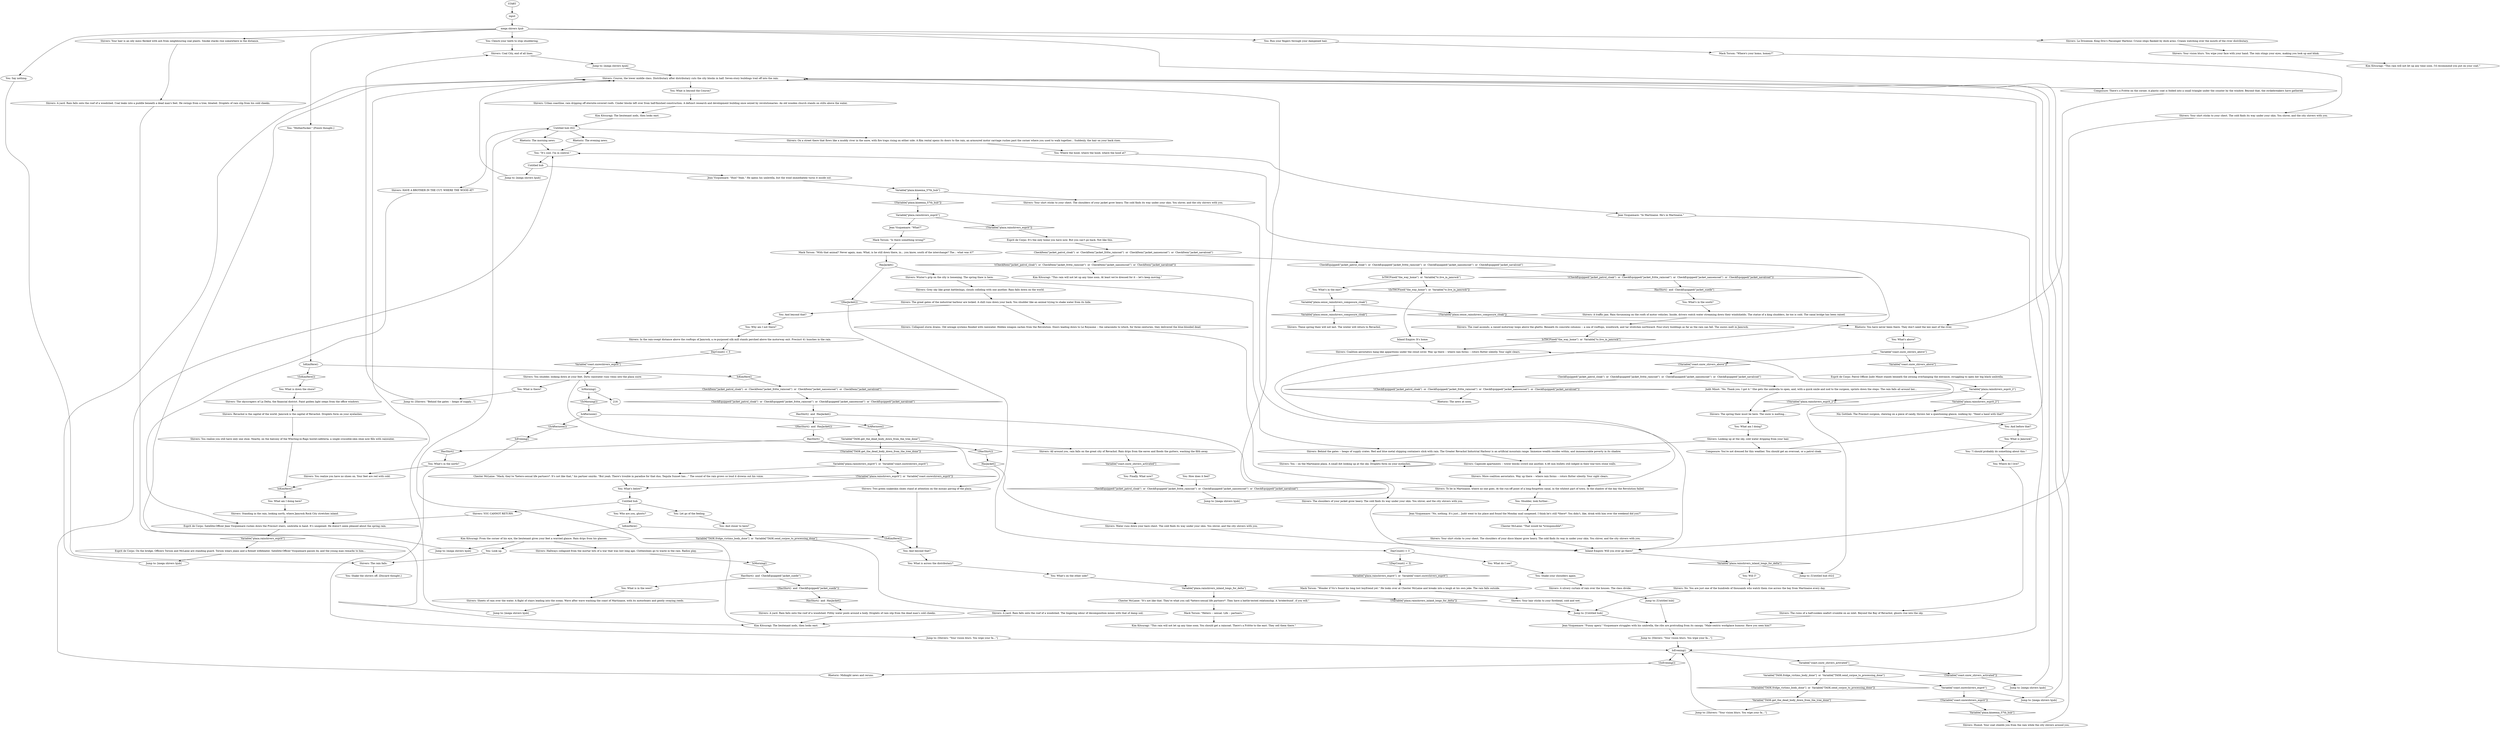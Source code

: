 # PLAZA ORB / rain shivers
# rain shivers
# ==================================================
digraph G {
	  0 [label="START"];
	  1 [label="input"];
	  2 [label="Shivers: Sheets of rain over the water. A flight of stairs leading into the ocean. Wave after wave washing the coast of Martinaise, with its motorboats and gently swaying reeds."];
	  3 [label="Shivers: The rain falls."];
	  4 [label="Shivers: A yard. Rain falls onto the roof of a woodshed. The lingering odour of decomposition mixes with that of damp soil."];
	  5 [label="Mack Torson: \"Wonder if Vic's found his long lost boyfriend yet.\" He looks over at Chester McLaine and breaks into a laugh at his own joke. The rain falls outside."];
	  6 [label="Variable[\"plaza.sense_rainshivers_composure_cloak\"]"];
	  7 [label="Variable[\"plaza.sense_rainshivers_composure_cloak\"]", shape=diamond];
	  8 [label="!(Variable[\"plaza.sense_rainshivers_composure_cloak\"])", shape=diamond];
	  9 [label="Jump to: [Shivers: \"Behind the gates -- heaps of supply...\"]"];
	  10 [label="Esprit de Corps: On the bridge, Officers Torson and McLaine are standing guard. Torson wears jeans and a fishnet wifebeater. Satellite-Officer Vicquemare passes by, and the young man remarks to him..."];
	  11 [label="Rhetoric: Midnight news and reruns."];
	  12 [label="Variable[\"plaza.rainshivers_esprit_2\"]"];
	  13 [label="Variable[\"plaza.rainshivers_esprit_2\"]", shape=diamond];
	  14 [label="!(Variable[\"plaza.rainshivers_esprit_2\"])", shape=diamond];
	  15 [label="You: What am I doing?"];
	  16 [label="Shivers: Looking up at the sky, cold water dripping from your hair."];
	  17 [label="You: What is beyond the Couron?"];
	  18 [label="Jump to: [Untitled hub]"];
	  19 [label="You: Will I?"];
	  20 [label="Esprit de Corps: It's the only home you have now. But you can't go back. Not like this."];
	  21 [label="IsAfternoon()"];
	  22 [label="IsAfternoon()", shape=diamond];
	  23 [label="!(IsAfternoon())", shape=diamond];
	  24 [label="Shivers: A traffic jam. Rain thrumming on the roofs of motor vehicles. Inside, drivers watch water streaming down their windshields. The statue of a king shudders, he too is cold. The canal bridge has been raised."];
	  25 [label="You: Who are you, ghosts?"];
	  26 [label="Shivers: No. You are just one of the hundreds of thousands who watch them rise across the bay from Martinaise every day."];
	  27 [label="Shivers: Two green snakeskin shoes stand at attention on the mosaic paving of the plaza."];
	  28 [label="Shivers: Standing in the rain, looking north, where Jamrock Rock City stretches inland."];
	  29 [label="Chester McLaine: \"That would be *irresponsible*.\""];
	  30 [label="IsKimHere()"];
	  31 [label="IsKimHere()", shape=diamond];
	  32 [label="!(IsKimHere())", shape=diamond];
	  33 [label="HasShirt()"];
	  34 [label="HasShirt()", shape=diamond];
	  35 [label="!(HasShirt())", shape=diamond];
	  36 [label="Variable[\"coast.snow_shivers_above\"]"];
	  37 [label="Variable[\"coast.snow_shivers_above\"]", shape=diamond];
	  38 [label="!(Variable[\"coast.snow_shivers_above\"])", shape=diamond];
	  39 [label="Nix Gottlieb: The Precinct surgeon, chewing on a piece of candy, throws her a questioning glance, walking by: \"Need a hand with that?\""];
	  40 [label="You: How does it feel?"];
	  41 [label="Shivers: The great gates of the industrial harbour are locked. A chill runs down your back. You shudder like an animal trying to shake water from its hide."];
	  42 [label="Rhetoric: You have never been there. They don't need the law east of the river."];
	  43 [label="Jump to: [Untitled hub]"];
	  44 [label="Jump to: [mega shivers hjub]"];
	  45 [label="Shivers: A yard. Rain falls onto the roof of a woodshed. Coal leaks into a puddle beneath a dead man's feet. He swings from a tree, bloated. Droplets of rain slip from his cold cheeks."];
	  46 [label="Variable[\"plaza.rainshivers_esprit\"]  or  Variable[\"coast.snowshivers_esprit\"]"];
	  47 [label="Variable[\"plaza.rainshivers_esprit\"]  or  Variable[\"coast.snowshivers_esprit\"]", shape=diamond];
	  48 [label="!(Variable[\"plaza.rainshivers_esprit\"]  or  Variable[\"coast.snowshivers_esprit\"])", shape=diamond];
	  49 [label="Chester McLaine: \"Mack, they're *hetero-sexual life partners*. It's not like that,\" his partner smirks. \"But yeah. There's trouble in paradise for that duo, Tequila Sunset has...\" The sound of the rain grows so loud it drowns out his voice."];
	  50 [label="Shivers: Your hair sticks to your forehead, cold and wet."];
	  51 [label="You: And closer to here?"];
	  52 [label="You: \"It's cool. I'm in control.\""];
	  53 [label="You: Look up."];
	  54 [label="Jump to: [mega shivers hjub]"];
	  55 [label="Shivers: To be in Martinaise, where no one goes. At the run-off point of a long-forgotten canal, in the whitest part of town. In the shadow of the day the Revolution failed."];
	  56 [label="Shivers: In the rain-swept distance above the rooftops of Jamrock, a re-purposed silk mill stands perched above the motorway exit. Precinct 41 hunches in the rain."];
	  57 [label="Jean Vicquemare: \"No, nothing. It's just... Judit went to his place and found the Monday mail unopened. I think he's still *there*. You didn't, like, drink with him over the weekend did you?\""];
	  58 [label="Mack Torson: \"With that animal? Never again, man. What, is he still down there, in... you know, south of the interchange? The... what was it?\""];
	  59 [label="Shivers: Your shirt sticks to your chest. The shoulders of your disco blazer grow heavy. The cold finds its way in under your skin. You shiver, and the city shivers with you."];
	  60 [label="You: What's in the south?"];
	  61 [label="You: Say nothing."];
	  62 [label="Shivers: Hallways collapsed from the mortar hits of a war that was lost long ago. Clotheslines go to waste in the rain. Radios play."];
	  63 [label="Shivers: More coalition aerostatics. Way up there -- where rain forms -- rotors flutter silently. Your sight clears."];
	  64 [label="Esprit de Corps: Patrol Officer Judit Minot stands beneath the awning overhanging the entrance, struggling to open her big black umbrella."];
	  65 [label="Shivers: You shudder, looking down at your feet. Dirty rainwater runs veins into the plaza snow."];
	  66 [label="Shivers: A silvery curtain of rain over the houses. The class divide."];
	  67 [label="Shivers: Urban coastline, rain dripping off eternite-covered roofs. Cinder blocks left over from half-finished construction. A defunct research and development building once seized by revolutionaries. An old wooden church stands on stilts above the water."];
	  68 [label="Shivers: The skyscrapers of La Delta, the financial district. Faint golden light seeps from the office windows."];
	  69 [label="IsKimHere()"];
	  70 [label="IsKimHere()", shape=diamond];
	  71 [label="!(IsKimHere())", shape=diamond];
	  72 [label="Kim Kitsuragi: From the corner of his eye, the lieutenant gives your feet a worried glance. Rain drips from his glasses."];
	  73 [label="You: What am I doing here?"];
	  74 [label="You: Shudder, look further..."];
	  75 [label="Rhetoric: The evening news."];
	  76 [label="Jump to: [Shivers: \"Your vision blurs. You wipe your fa...\"]"];
	  77 [label="Shivers: Humid. Your coat shields you from the rain while the city shivers around you."];
	  78 [label="Jump to: [mega shivers hjub]"];
	  79 [label="Kim Kitsuragi: The lieutenant nods, then looks east."];
	  80 [label="You: Where do I live?"];
	  81 [label="Rhetoric: The morning news."];
	  82 [label="HasShirt()  and  CheckEquipped(\"jacket_suede\")"];
	  83 [label="HasShirt()  and  CheckEquipped(\"jacket_suede\")", shape=diamond];
	  84 [label="!(HasShirt()  and  CheckEquipped(\"jacket_suede\"))", shape=diamond];
	  85 [label="You: What is in the west?"];
	  86 [label="You: Clench your teeth to stop shuddering."];
	  87 [label="You: And beyond that?"];
	  88 [label="Kim Kitsuragi: The lieutenant nods, then looks east."];
	  89 [label="Untitled hub"];
	  90 [label="Untitled hub (02)"];
	  91 [label="Shivers: Coalition aerostatics hang like apparitions under the cloud cover. Way up there -- where rain forms -- rotors flutter silently. Your sight clears."];
	  92 [label="CheckEquipped(\"jacket_patrol_cloak\")  or  CheckEquipped(\"jacket_fritte_raincoat\")  or  CheckEquipped(\"jacket_nansencoat\")  or  CheckEquipped(\"jacket_navalcoat\")"];
	  93 [label="CheckEquipped(\"jacket_patrol_cloak\")  or  CheckEquipped(\"jacket_fritte_raincoat\")  or  CheckEquipped(\"jacket_nansencoat\")  or  CheckEquipped(\"jacket_navalcoat\")", shape=diamond];
	  94 [label="!(CheckEquipped(\"jacket_patrol_cloak\")  or  CheckEquipped(\"jacket_fritte_raincoat\")  or  CheckEquipped(\"jacket_nansencoat\")  or  CheckEquipped(\"jacket_navalcoat\"))", shape=diamond];
	  95 [label="Judit Minot: \"No. Thank you. I got it.\" She gets the umbrella to open, and, with a quick smile and nod to the surgeon, sprints down the steps. The rain falls all around her..."];
	  96 [label="You: And before that?"];
	  97 [label="Shivers: Capeside apartments -- tower blocks crowd one another, 4.46 mm bullets still lodged in their war-torn stone walls."];
	  98 [label="Shivers: You realize you have no shoes on. Your feet are red with cold."];
	  99 [label="You: What is there?"];
	  100 [label="Jean Vicquemare: \"Huh? Yeah.\" He opens his umbrella, but the wind immediately turns it inside out."];
	  101 [label="Mack Torson: \"Hetero -- sexual. Life -- partners.\""];
	  102 [label="Variable[\"plaza.kineema_57th_hub\"]"];
	  103 [label="Variable[\"plaza.kineema_57th_hub\"]", shape=diamond];
	  104 [label="!(Variable[\"plaza.kineema_57th_hub\"])", shape=diamond];
	  105 [label="Shivers: Your shirt sticks to your chest. The shoulders of your jacket grow heavy. The cold finds its way under your skin. You shiver, and the city shivers with you."];
	  106 [label="Shivers: A yard. Rain falls onto the roof of a woodshed. Filthy water pools around a body. Droplets of rain slip from the dead man's cold cheeks."];
	  107 [label="Jump to: [Shivers: \"Your vision blurs. You wipe your fa...\"]"];
	  108 [label="You: What's below?"];
	  109 [label="You: Run your fingers through your dampened hair."];
	  110 [label="You: Let go of the feeling."];
	  111 [label="Jump to: [Untitled hub (02)]"];
	  112 [label="Esprit de Corps: Satellite-Officer Jean Vicquemare rushes down the Precinct stairs, umbrella in hand. It's unopened. He doesn't seem pleased about the spring rain."];
	  113 [label="Variable[\"plaza.rainshivers_esprit\"]"];
	  114 [label="Variable[\"plaza.rainshivers_esprit\"]", shape=diamond];
	  115 [label="!(Variable[\"plaza.rainshivers_esprit\"])", shape=diamond];
	  116 [label="Jean Vicquemare: \"What?\""];
	  117 [label="Shivers: Your shirt sticks to your chest. The cold finds its way under your skin. You shiver, and the city shivers with you."];
	  118 [label="You: What's in the north?"];
	  119 [label="Composure: There's a Frittte on the corner. A plastic coat is folded into a small triangle under the counter by the window. Beyond that, the strikebreakers have gathered."];
	  120 [label="Shivers: These spring thaw will not last. The winter will return to Revachol."];
	  121 [label="You: What is down the shore?"];
	  122 [label="Shivers: YOU CANNOT RETURN."];
	  123 [label="You: Where the hood, where the hood, where the hood at?"];
	  124 [label="Shivers: HAVE A BROTHER IN THE CUT. WHERE THE WOOD AT?"];
	  125 [label="Jean Vicquemare: \"In Martinaise. He's in Martinaise.\""];
	  126 [label="HasJacket()"];
	  127 [label="HasJacket()", shape=diamond];
	  128 [label="!(HasJacket())", shape=diamond];
	  129 [label="Shivers: Winter's grip on the city is loosening. The spring thaw is here."];
	  130 [label="You: Finally. What now?"];
	  131 [label="Shivers: Grey sky like great battleships, clouds colliding with one another. Rain falls down on the world."];
	  132 [label="You: Shake your shoulders again."];
	  133 [label="Shivers: Collapsed storm drains. Old sewage systems flooded with rainwater. Hidden weapon caches from the Revolution. Doors leading down to Le Royaume -- the catacombs to which, for three centuries, they delivered the blue-blooded dead."];
	  134 [label="Untitled hub"];
	  135 [label="Jean Vicquemare: \"Funny apery.\" Vicquemare struggles with his umbrella, the ribs are protruding from its canopy. \"Male-centric workplace humour. Have you seen him?\""];
	  136 [label="Kim Kitsuragi: \"This rain will not let up any time soon. You should get a raincoat. There's a Frittte to the east. They sell them there.\""];
	  137 [label="Kim Kitsuragi: \"This rain will not let up any time soon. At least we're dressed for it -- let's keep moving.\""];
	  138 [label="HasShirt()  and  HasJacket()"];
	  139 [label="HasShirt()  and  HasJacket()", shape=diamond];
	  140 [label="!(HasShirt()  and  HasJacket())", shape=diamond];
	  141 [label="Shivers: The shoulders of your jacket grow heavy. The cold finds its way under your skin. You shiver, and the city shivers with you."];
	  142 [label="Shivers: Water runs down your bare chest. The cold finds its way under your skin. You shiver, and the city shivers with you."];
	  143 [label="DayCount() < 3"];
	  144 [label="DayCount() < 3", shape=diamond];
	  145 [label="!(DayCount() < 3)", shape=diamond];
	  146 [label="You: What do I see?"];
	  147 [label="Composure: You're not dressed for this weather. You should get an overcoat, or a patrol cloak."];
	  148 [label="Inland Empire: Will you ever go there?"];
	  149 [label="Shivers: Revachol is the capital of the world. Jamrock is the capital of Revachol. Droplets form on your eyelashes."];
	  150 [label="You: \"I should probably do something about this.\""];
	  151 [label="Jump to: [mega shivers hjub]"];
	  152 [label="You: Shake the shivers off. [Discard thought.]"];
	  153 [label="Shivers: Behind the gates -- heaps of supply crates. Red and blue metal shipping containers slick with rain. The Greater Revachol Industrial Harbour is an artificial mountain range. Immense wealth resides within, and immeasurable poverty in its shadow."];
	  154 [label="Shivers: Coal City, end of all lines."];
	  155 [label="You: Why am I not there?"];
	  156 [label="Shivers: On a street there that flows like a muddy river in the snow, with fire traps rising on either side. A film rental opens its doors to the rain, an armoured motor carriage rushes past the corner where you used to walk together... Suddenly, the hair on your back rises."];
	  157 [label="Shivers: The ruins of a half-sunken seafort crumble on an inlet. Beyond the Bay of Revachol, ghosts rise into the sky."];
	  158 [label="Jump to: [mega shivers hjub]"];
	  159 [label="You: What's above?"];
	  160 [label="You: \"Motherfucker.\" [Finish thought.]"];
	  161 [label="Shivers: Your hair is an oily mess flecked with ash from neighbouring coal plants. Smoke stacks rise somewhere in the distance."];
	  162 [label="Mack Torson: \"Where's your homo, homey?\""];
	  163 [label="Jump to: [mega shivers hjub]"];
	  164 [label="Kim Kitsuragi: \"This rain will not let up any time soon. I'd recommend you put on your coat.\""];
	  165 [label="Rhetoric: The news at noon."];
	  166 [label="Variable[\"TASK.get_the_dead_body_down_from_the_tree_done\"]"];
	  167 [label="Variable[\"TASK.get_the_dead_body_down_from_the_tree_done\"]", shape=diamond];
	  168 [label="!(Variable[\"TASK.get_the_dead_body_down_from_the_tree_done\"])", shape=diamond];
	  169 [label="Shivers: All around you, rain falls on the great city of Revachol. Rain drips from the eaves and floods the gutters, washing the filth away."];
	  170 [label="mega shivers hjub"];
	  171 [label="Shivers: Couron, the lower middle class. Distributary after distributary cuts the city blocks in half. Seven-story buildings trail off into the rain."];
	  172 [label="You: What's on the other side?"];
	  173 [label="Shivers: The road ascends; a raised motorway loops above the ghetto. Beneath its concrete columns -- a sea of rooftops, woodwork, and tar stretches northward. Four-story buildings as far as the rain can fall. The snows melt in Jamrock."];
	  174 [label="Variable[\"plaza.rainshivers_inland_longs_for_delta\"]"];
	  175 [label="Variable[\"plaza.rainshivers_inland_longs_for_delta\"]", shape=diamond];
	  176 [label="!(Variable[\"plaza.rainshivers_inland_longs_for_delta\"])", shape=diamond];
	  177 [label="Chester McLaine: \"It's not like that. They're what you call *hetero-sexual life partners*. They have a battle-tested relationship. A 'bröderbund', if you will.\""];
	  178 [label="Mack Torson: \"Is there something wrong?\""];
	  179 [label="Jump to: [Shivers: \"Your vision blurs. You wipe your fa...\"]"];
	  180 [label="CheckItem(\"jacket_patrol_cloak\")  or  CheckItem(\"jacket_fritte_raincoat\")  or  CheckItem(\"jacket_nansencoat\")  or  CheckItem(\"jacket_navalcoat\")"];
	  181 [label="CheckItem(\"jacket_patrol_cloak\")  or  CheckItem(\"jacket_fritte_raincoat\")  or  CheckItem(\"jacket_nansencoat\")  or  CheckItem(\"jacket_navalcoat\")", shape=diamond];
	  182 [label="!(CheckItem(\"jacket_patrol_cloak\")  or  CheckItem(\"jacket_fritte_raincoat\")  or  CheckItem(\"jacket_nansencoat\")  or  CheckItem(\"jacket_navalcoat\"))", shape=diamond];
	  183 [label="CheckEquipped(\"jacket_patrol_cloak\")  or  CheckEquipped(\"jacket_fritte_raincoat\")  or  CheckEquipped(\"jacket_nansencoat\")  or  CheckEquipped(\"jacket_navalcoat\")"];
	  184 [label="CheckEquipped(\"jacket_patrol_cloak\")  or  CheckEquipped(\"jacket_fritte_raincoat\")  or  CheckEquipped(\"jacket_nansencoat\")  or  CheckEquipped(\"jacket_navalcoat\")", shape=diamond];
	  185 [label="!(CheckEquipped(\"jacket_patrol_cloak\")  or  CheckEquipped(\"jacket_fritte_raincoat\")  or  CheckEquipped(\"jacket_nansencoat\")  or  CheckEquipped(\"jacket_navalcoat\"))", shape=diamond];
	  186 [label="IsTHCFixed(\"the_way_home\")  or  Variable[\"tc.live_in_jamrock\"]"];
	  187 [label="IsTHCFixed(\"the_way_home\")  or  Variable[\"tc.live_in_jamrock\"]", shape=diamond];
	  188 [label="!(IsTHCFixed(\"the_way_home\")  or  Variable[\"tc.live_in_jamrock\"])", shape=diamond];
	  189 [label="You: What's in the east?"];
	  190 [label="Shivers: La Drisienne, King Dris's Passenger Harbour. Cruise ships flanked by dock arms. Cranes watching over the mouth of the river distributary."];
	  191 [label="You: What is across the distributary?"];
	  192 [label="Shivers: Your vision blurs. You wipe your face with your hand. The rain stings your eyes, making you look up and blink."];
	  193 [label="IsEvening()"];
	  194 [label="IsEvening()", shape=diamond];
	  195 [label="!(IsEvening())", shape=diamond];
	  196 [label="Variable[\"coast.snow_shivers_activated\"]"];
	  197 [label="Variable[\"coast.snow_shivers_activated\"]", shape=diamond];
	  198 [label="!(Variable[\"coast.snow_shivers_activated\"])", shape=diamond];
	  199 [label="Variable[\"TASK.fridge_victims_body_done\"]  or  Variable[\"TASK.send_corpse_to_processing_done\"]"];
	  200 [label="Variable[\"TASK.fridge_victims_body_done\"]  or  Variable[\"TASK.send_corpse_to_processing_done\"]", shape=diamond];
	  201 [label="!(Variable[\"TASK.fridge_victims_body_done\"]  or  Variable[\"TASK.send_corpse_to_processing_done\"])", shape=diamond];
	  202 [label="Variable[\"coast.snowshivers_esprit\"]"];
	  203 [label="Variable[\"coast.snowshivers_esprit\"]", shape=diamond];
	  204 [label="!(Variable[\"coast.snowshivers_esprit\"])", shape=diamond];
	  205 [label="Jump to: [mega shivers hjub]"];
	  206 [label="Shivers: The spring thaw must be here. The snow is melting..."];
	  207 [label="Jump to: [mega shivers hjub]"];
	  208 [label="You: And beyond that?"];
	  209 [label="Shivers: You -- on the Martinaise plaza. A small dot looking up at the sky. Droplets form on your eyelashes."];
	  210 [label="You: What is Jamrock?"];
	  211 [label="Inland Empire: It's home."];
	  212 [label="Shivers: You realize you still have only one shoe. Nearby, on the balcony of the Whirling-in-Rags hostel-cafeteria, a single crocodile-skin shoe now fills with rainwater."];
	  213 [label="IsMorning()"];
	  214 [label="IsMorning()", shape=diamond];
	  215 [label="!(IsMorning())", shape=diamond];
	  0 -> 1
	  1 -> 170
	  2 -> 158
	  3 -> 152
	  4 -> 79
	  5 -> 50
	  6 -> 8
	  6 -> 7
	  7 -> 120
	  8 -> 42
	  9 -> 154
	  10 -> 163
	  11 -> 52
	  12 -> 13
	  12 -> 14
	  13 -> 39
	  14 -> 206
	  15 -> 16
	  16 -> 153
	  16 -> 147
	  17 -> 67
	  18 -> 135
	  19 -> 26
	  20 -> 180
	  21 -> 22
	  21 -> 23
	  22 -> 166
	  23 -> 194
	  24 -> 173
	  25 -> 69
	  26 -> 18
	  27 -> 208
	  28 -> 112
	  29 -> 59
	  30 -> 32
	  30 -> 31
	  31 -> 181
	  32 -> 121
	  33 -> 34
	  33 -> 35
	  34 -> 118
	  35 -> 127
	  36 -> 37
	  36 -> 38
	  37 -> 64
	  38 -> 92
	  39 -> 96
	  40 -> 184
	  41 -> 133
	  41 -> 87
	  42 -> 159
	  43 -> 135
	  44 -> 171
	  45 -> 79
	  46 -> 48
	  46 -> 49
	  47 -> 5
	  48 -> 108
	  49 -> 108
	  50 -> 18
	  51 -> 200
	  52 -> 89
	  53 -> 3
	  54 -> 171
	  55 -> 74
	  56 -> 144
	  57 -> 29
	  58 -> 126
	  59 -> 148
	  60 -> 24
	  61 -> 3
	  62 -> 214
	  63 -> 55
	  64 -> 12
	  65 -> 99
	  65 -> 27
	  65 -> 213
	  66 -> 43
	  67 -> 88
	  68 -> 149
	  69 -> 72
	  69 -> 71
	  70 -> 73
	  71 -> 208
	  72 -> 53
	  72 -> 62
	  72 -> 151
	  73 -> 28
	  74 -> 57
	  75 -> 52
	  76 -> 193
	  77 -> 171
	  78 -> 171
	  79 -> 90
	  80 -> 157
	  81 -> 52
	  82 -> 84
	  82 -> 85
	  83 -> 60
	  84 -> 139
	  85 -> 2
	  86 -> 154
	  87 -> 155
	  88 -> 90
	  89 -> 100
	  89 -> 54
	  90 -> 81
	  90 -> 156
	  90 -> 75
	  90 -> 124
	  91 -> 55
	  92 -> 94
	  92 -> 95
	  93 -> 138
	  94 -> 165
	  95 -> 206
	  96 -> 210
	  97 -> 63
	  98 -> 70
	  99 -> 9
	  100 -> 102
	  101 -> 136
	  102 -> 104
	  102 -> 105
	  103 -> 77
	  104 -> 113
	  105 -> 148
	  106 -> 79
	  107 -> 193
	  108 -> 134
	  109 -> 162
	  110 -> 51
	  111 -> 91
	  112 -> 114
	  113 -> 115
	  113 -> 116
	  114 -> 10
	  115 -> 20
	  116 -> 178
	  117 -> 148
	  118 -> 98
	  119 -> 42
	  121 -> 68
	  122 -> 112
	  123 -> 125
	  124 -> 112
	  125 -> 193
	  126 -> 128
	  126 -> 129
	  127 -> 142
	  128 -> 143
	  129 -> 153
	  129 -> 131
	  130 -> 184
	  131 -> 41
	  132 -> 66
	  133 -> 55
	  134 -> 25
	  134 -> 122
	  134 -> 110
	  135 -> 179
	  138 -> 140
	  138 -> 141
	  139 -> 106
	  140 -> 33
	  141 -> 148
	  142 -> 148
	  143 -> 145
	  143 -> 146
	  144 -> 203
	  145 -> 47
	  146 -> 132
	  147 -> 171
	  148 -> 175
	  149 -> 212
	  150 -> 80
	  151 -> 171
	  153 -> 209
	  153 -> 97
	  154 -> 44
	  155 -> 56
	  156 -> 123
	  157 -> 135
	  158 -> 171
	  159 -> 36
	  160 -> 30
	  161 -> 45
	  162 -> 117
	  163 -> 171
	  165 -> 52
	  166 -> 168
	  166 -> 169
	  167 -> 107
	  168 -> 46
	  169 -> 197
	  170 -> 160
	  170 -> 161
	  170 -> 109
	  170 -> 86
	  170 -> 119
	  170 -> 61
	  170 -> 190
	  171 -> 17
	  172 -> 174
	  173 -> 187
	  174 -> 176
	  174 -> 177
	  175 -> 19
	  175 -> 111
	  176 -> 18
	  177 -> 101
	  178 -> 58
	  179 -> 193
	  180 -> 182
	  180 -> 183
	  181 -> 93
	  182 -> 137
	  183 -> 185
	  183 -> 186
	  184 -> 78
	  185 -> 83
	  186 -> 188
	  186 -> 189
	  187 -> 91
	  188 -> 211
	  189 -> 6
	  190 -> 192
	  191 -> 172
	  192 -> 164
	  193 -> 195
	  193 -> 196
	  194 -> 76
	  195 -> 11
	  196 -> 198
	  196 -> 199
	  197 -> 130
	  198 -> 207
	  199 -> 201
	  199 -> 202
	  200 -> 4
	  201 -> 167
	  202 -> 204
	  202 -> 205
	  203 -> 65
	  204 -> 103
	  205 -> 171
	  206 -> 15
	  207 -> 171
	  208 -> 191
	  209 -> 209
	  210 -> 150
	  211 -> 91
	  212 -> 70
	  213 -> 216
	  213 -> 215
	  214 -> 82
	  215 -> 21
}


